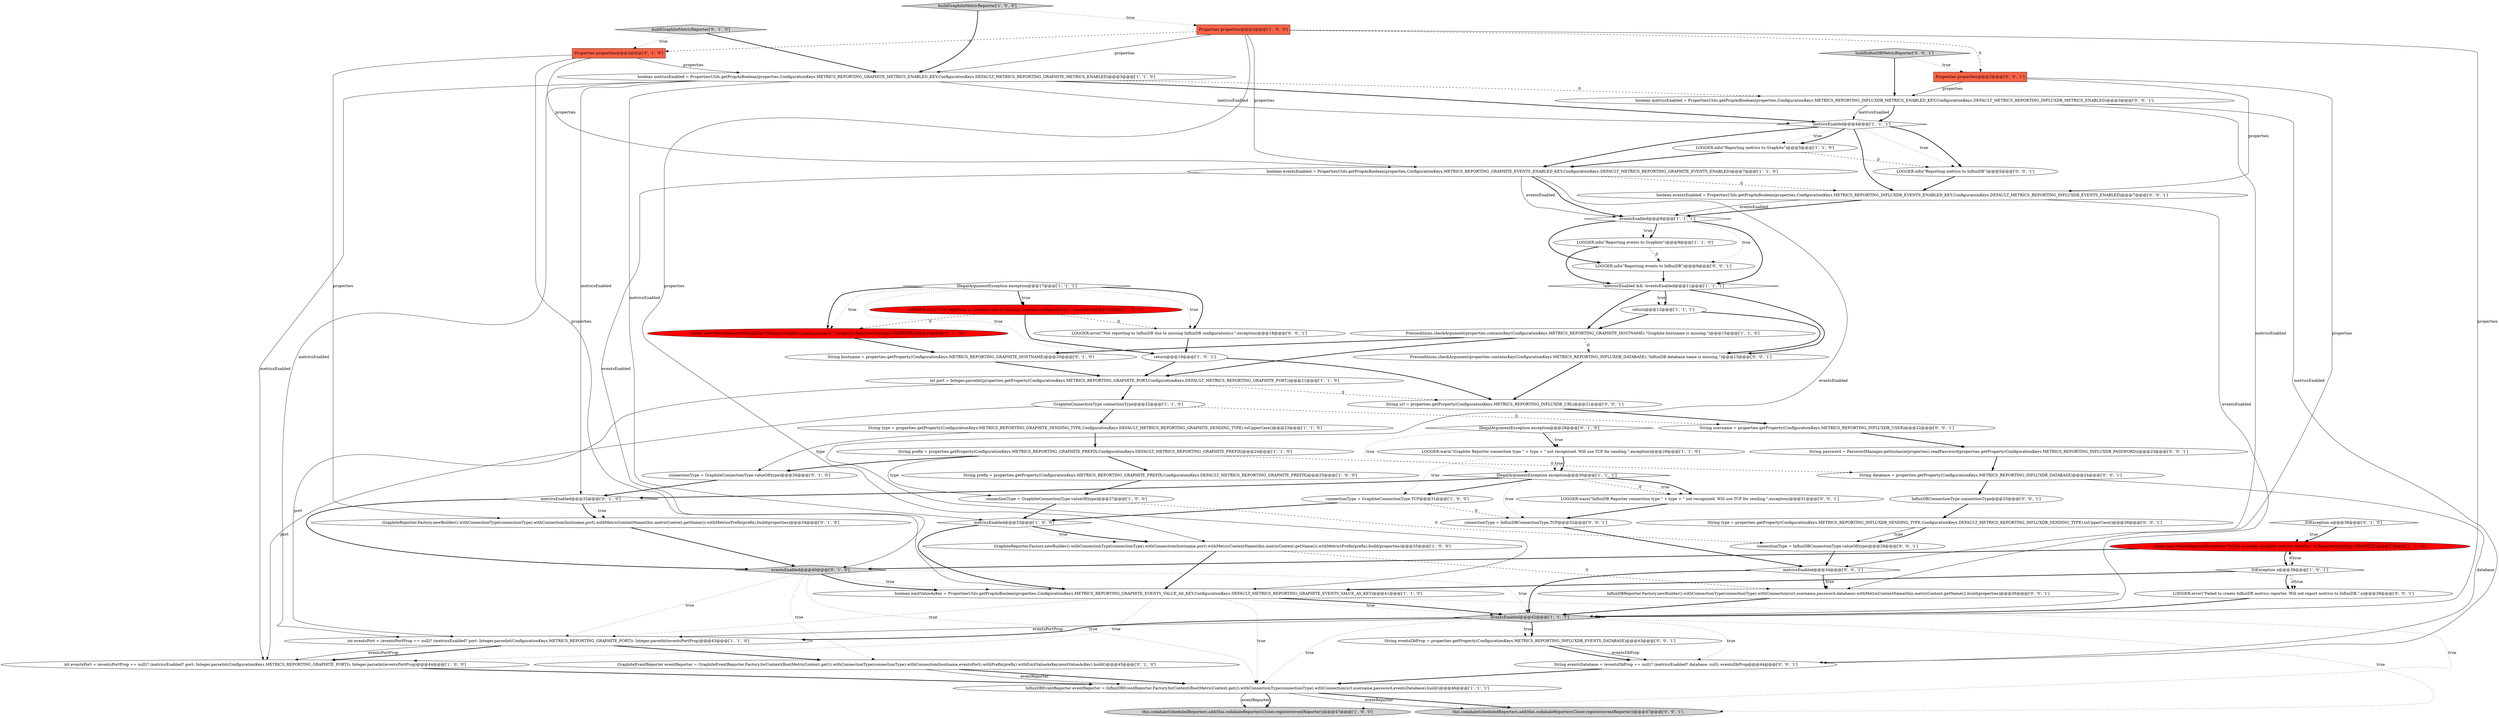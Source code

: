 digraph {
44 [style = filled, label = "LOGGER.info(\"Reporting events to InfluxDB\")@@@9@@@['0', '0', '1']", fillcolor = white, shape = ellipse image = "AAA0AAABBB3BBB"];
55 [style = filled, label = "LOGGER.info(\"Reporting metrics to InfluxDB\")@@@5@@@['0', '0', '1']", fillcolor = white, shape = ellipse image = "AAA0AAABBB3BBB"];
54 [style = filled, label = "this.codahaleScheduledReporters.add(this.codahaleReportersCloser.register(eventReporter))@@@47@@@['0', '0', '1']", fillcolor = lightgray, shape = ellipse image = "AAA0AAABBB3BBB"];
65 [style = filled, label = "LOGGER.error(\"Failed to create InfluxDB metrics reporter. Will not report metrics to InfluxDB.\",e)@@@39@@@['0', '0', '1']", fillcolor = white, shape = ellipse image = "AAA0AAABBB3BBB"];
25 [style = filled, label = "boolean emitValueAsKey = PropertiesUtils.getPropAsBoolean(properties,ConfigurationKeys.METRICS_REPORTING_GRAPHITE_EVENTS_VALUE_AS_KEY,ConfigurationKeys.DEFAULT_METRICS_REPORTING_GRAPHITE_EVENTS_VALUE_AS_KEY)@@@41@@@['1', '1', '0']", fillcolor = white, shape = ellipse image = "AAA0AAABBB1BBB"];
40 [style = filled, label = "Properties properties@@@2@@@['0', '1', '0']", fillcolor = tomato, shape = box image = "AAA1AAABBB2BBB"];
5 [style = filled, label = "String type = properties.getProperty(ConfigurationKeys.METRICS_REPORTING_GRAPHITE_SENDING_TYPE,ConfigurationKeys.DEFAULT_METRICS_REPORTING_GRAPHITE_SENDING_TYPE).toUpperCase()@@@23@@@['1', '1', '0']", fillcolor = white, shape = ellipse image = "AAA0AAABBB1BBB"];
17 [style = filled, label = "connectionType = GraphiteConnectionType.TCP@@@31@@@['1', '0', '0']", fillcolor = white, shape = ellipse image = "AAA0AAABBB1BBB"];
60 [style = filled, label = "buildInfluxDBMetricReporter['0', '0', '1']", fillcolor = lightgray, shape = diamond image = "AAA0AAABBB3BBB"];
1 [style = filled, label = "return@@@12@@@['1', '1', '1']", fillcolor = white, shape = ellipse image = "AAA0AAABBB1BBB"];
63 [style = filled, label = "String eventsDbProp = properties.getProperty(ConfigurationKeys.METRICS_REPORTING_INFLUXDB_EVENTS_DATABASE)@@@43@@@['0', '0', '1']", fillcolor = white, shape = ellipse image = "AAA0AAABBB3BBB"];
39 [style = filled, label = "IOException e@@@36@@@['0', '1', '0']", fillcolor = white, shape = diamond image = "AAA0AAABBB2BBB"];
30 [style = filled, label = "LOGGER.info(\"Reporting events to Graphite\")@@@9@@@['1', '1', '0']", fillcolor = white, shape = ellipse image = "AAA0AAABBB1BBB"];
13 [style = filled, label = "Properties properties@@@2@@@['1', '0', '0']", fillcolor = tomato, shape = box image = "AAA1AAABBB1BBB"];
22 [style = filled, label = "metricsEnabled@@@33@@@['1', '0', '0']", fillcolor = white, shape = diamond image = "AAA0AAABBB1BBB"];
35 [style = filled, label = "eventsEnabled@@@40@@@['0', '1', '0']", fillcolor = lightgray, shape = diamond image = "AAA0AAABBB2BBB"];
51 [style = filled, label = "boolean metricsEnabled = PropertiesUtils.getPropAsBoolean(properties,ConfigurationKeys.METRICS_REPORTING_INFLUXDB_METRICS_ENABLED_KEY,ConfigurationKeys.DEFAULT_METRICS_REPORTING_INFLUXDB_METRICS_ENABLED)@@@3@@@['0', '0', '1']", fillcolor = white, shape = ellipse image = "AAA0AAABBB3BBB"];
45 [style = filled, label = "String eventsDatabase = (eventsDbProp == null)? (metricsEnabled? database: null): eventsDbProp@@@44@@@['0', '0', '1']", fillcolor = white, shape = ellipse image = "AAA0AAABBB3BBB"];
37 [style = filled, label = "throw new MetricReporterException(\"Missing Graphite configuration(s).\",exception,ReporterSinkType.GRAPHITE)@@@18@@@['0', '1', '0']", fillcolor = red, shape = ellipse image = "AAA1AAABBB2BBB"];
42 [style = filled, label = "IllegalArgumentException exception@@@28@@@['0', '1', '0']", fillcolor = white, shape = diamond image = "AAA0AAABBB2BBB"];
33 [style = filled, label = "metricsEnabled@@@32@@@['0', '1', '0']", fillcolor = white, shape = diamond image = "AAA0AAABBB2BBB"];
12 [style = filled, label = "LOGGER.warn(\"Graphite Reporter connection type \" + type + \" not recognized. Will use TCP for sending.\",exception)@@@29@@@['1', '1', '0']", fillcolor = white, shape = ellipse image = "AAA0AAABBB1BBB"];
58 [style = filled, label = "LOGGER.warn(\"InfluxDB Reporter connection type \" + type + \" not recognized. Will use TCP for sending.\",exception)@@@31@@@['0', '0', '1']", fillcolor = white, shape = ellipse image = "AAA0AAABBB3BBB"];
28 [style = filled, label = "String prefix = properties.getProperty(ConfigurationKeys.METRICS_REPORTING_GRAPHITE_PREFIX,ConfigurationKeys.DEFAULT_METRICS_REPORTING_GRAPHITE_PREFIX)@@@25@@@['1', '0', '0']", fillcolor = white, shape = ellipse image = "AAA0AAABBB1BBB"];
57 [style = filled, label = "LOGGER.error(\"Not reporting to InfluxDB due to missing InfluxDB configuration(s).\",exception)@@@18@@@['0', '0', '1']", fillcolor = white, shape = ellipse image = "AAA0AAABBB3BBB"];
24 [style = filled, label = "IllegalArgumentException exception@@@17@@@['1', '1', '1']", fillcolor = white, shape = diamond image = "AAA0AAABBB1BBB"];
10 [style = filled, label = "throw new MetricReporterException(\"Failed to create Graphite metrics reporter.\",e,ReporterSinkType.GRAPHITE)@@@37@@@['1', '1', '0']", fillcolor = red, shape = ellipse image = "AAA1AAABBB1BBB"];
19 [style = filled, label = "buildGraphiteMetricReporter['1', '0', '0']", fillcolor = lightgray, shape = diamond image = "AAA0AAABBB1BBB"];
34 [style = filled, label = "connectionType = GraphiteConnectionType.valueOf(type)@@@26@@@['0', '1', '0']", fillcolor = white, shape = ellipse image = "AAA0AAABBB2BBB"];
36 [style = filled, label = "String hostname = properties.getProperty(ConfigurationKeys.METRICS_REPORTING_GRAPHITE_HOSTNAME)@@@20@@@['0', '1', '0']", fillcolor = white, shape = ellipse image = "AAA0AAABBB2BBB"];
56 [style = filled, label = "Properties properties@@@2@@@['0', '0', '1']", fillcolor = tomato, shape = box image = "AAA0AAABBB3BBB"];
41 [style = filled, label = "GraphiteReporter.Factory.newBuilder().withConnectionType(connectionType).withConnection(hostname,port).withMetricContextName(this.metricContext.getName()).withMetricsPrefix(prefix).build(properties)@@@34@@@['0', '1', '0']", fillcolor = white, shape = ellipse image = "AAA0AAABBB2BBB"];
9 [style = filled, label = "IOException e@@@38@@@['1', '0', '1']", fillcolor = white, shape = diamond image = "AAA0AAABBB1BBB"];
4 [style = filled, label = "!metricsEnabled && !eventsEnabled@@@11@@@['1', '1', '1']", fillcolor = white, shape = diamond image = "AAA0AAABBB1BBB"];
8 [style = filled, label = "int eventsPort = (eventsPortProp == null)? (metricsEnabled? port: Integer.parseInt(ConfigurationKeys.METRICS_REPORTING_GRAPHITE_PORT)): Integer.parseInt(eventsPortProp)@@@44@@@['1', '0', '0']", fillcolor = white, shape = ellipse image = "AAA0AAABBB1BBB"];
21 [style = filled, label = "boolean eventsEnabled = PropertiesUtils.getPropAsBoolean(properties,ConfigurationKeys.METRICS_REPORTING_GRAPHITE_EVENTS_ENABLED_KEY,ConfigurationKeys.DEFAULT_METRICS_REPORTING_GRAPHITE_EVENTS_ENABLED)@@@7@@@['1', '1', '0']", fillcolor = white, shape = ellipse image = "AAA0AAABBB1BBB"];
29 [style = filled, label = "int port = Integer.parseInt(properties.getProperty(ConfigurationKeys.METRICS_REPORTING_GRAPHITE_PORT,ConfigurationKeys.DEFAULT_METRICS_REPORTING_GRAPHITE_PORT))@@@21@@@['1', '1', '0']", fillcolor = white, shape = ellipse image = "AAA0AAABBB1BBB"];
38 [style = filled, label = "GraphiteEventReporter eventReporter = GraphiteEventReporter.Factory.forContext(RootMetricContext.get()).withConnectionType(connectionType).withConnection(hostname,eventsPort).withPrefix(prefix).withEmitValueAsKey(emitValueAsKey).build()@@@45@@@['0', '1', '0']", fillcolor = white, shape = ellipse image = "AAA0AAABBB2BBB"];
31 [style = filled, label = "IllegalArgumentException exception@@@30@@@['1', '1', '1']", fillcolor = white, shape = diamond image = "AAA0AAABBB1BBB"];
52 [style = filled, label = "String url = properties.getProperty(ConfigurationKeys.METRICS_REPORTING_INFLUXDB_URL)@@@21@@@['0', '0', '1']", fillcolor = white, shape = ellipse image = "AAA0AAABBB3BBB"];
62 [style = filled, label = "String database = properties.getProperty(ConfigurationKeys.METRICS_REPORTING_INFLUXDB_DATABASE)@@@24@@@['0', '0', '1']", fillcolor = white, shape = ellipse image = "AAA0AAABBB3BBB"];
49 [style = filled, label = "String username = properties.getProperty(ConfigurationKeys.METRICS_REPORTING_INFLUXDB_USER)@@@22@@@['0', '0', '1']", fillcolor = white, shape = ellipse image = "AAA0AAABBB3BBB"];
61 [style = filled, label = "connectionType = InfluxDBConnectionType.TCP@@@32@@@['0', '0', '1']", fillcolor = white, shape = ellipse image = "AAA0AAABBB3BBB"];
0 [style = filled, label = "eventsEnabled@@@8@@@['1', '1', '1']", fillcolor = white, shape = diamond image = "AAA0AAABBB1BBB"];
27 [style = filled, label = "connectionType = GraphiteConnectionType.valueOf(type)@@@27@@@['1', '0', '0']", fillcolor = white, shape = ellipse image = "AAA0AAABBB1BBB"];
15 [style = filled, label = "LOGGER.info(\"Reporting metrics to Graphite\")@@@5@@@['1', '1', '0']", fillcolor = white, shape = ellipse image = "AAA0AAABBB1BBB"];
26 [style = filled, label = "return@@@19@@@['1', '0', '1']", fillcolor = white, shape = ellipse image = "AAA0AAABBB1BBB"];
53 [style = filled, label = "String password = PasswordManager.getInstance(properties).readPassword(properties.getProperty(ConfigurationKeys.METRICS_REPORTING_INFLUXDB_PASSWORD))@@@23@@@['0', '0', '1']", fillcolor = white, shape = ellipse image = "AAA0AAABBB3BBB"];
50 [style = filled, label = "metricsEnabled@@@34@@@['0', '0', '1']", fillcolor = white, shape = diamond image = "AAA0AAABBB3BBB"];
48 [style = filled, label = "Preconditions.checkArgument(properties.containsKey(ConfigurationKeys.METRICS_REPORTING_INFLUXDB_DATABASE),\"InfluxDB database name is missing.\")@@@15@@@['0', '0', '1']", fillcolor = white, shape = ellipse image = "AAA0AAABBB3BBB"];
3 [style = filled, label = "GraphiteConnectionType connectionType@@@22@@@['1', '1', '0']", fillcolor = white, shape = ellipse image = "AAA0AAABBB1BBB"];
66 [style = filled, label = "InfluxDBConnectionType connectionType@@@25@@@['0', '0', '1']", fillcolor = white, shape = ellipse image = "AAA0AAABBB3BBB"];
2 [style = filled, label = "Preconditions.checkArgument(properties.containsKey(ConfigurationKeys.METRICS_REPORTING_GRAPHITE_HOSTNAME),\"Graphite hostname is missing.\")@@@15@@@['1', '1', '0']", fillcolor = white, shape = ellipse image = "AAA0AAABBB1BBB"];
23 [style = filled, label = "eventsEnabled@@@42@@@['1', '1', '1']", fillcolor = lightgray, shape = diamond image = "AAA0AAABBB1BBB"];
20 [style = filled, label = "LOGGER.error(\"Not reporting to Graphite due to missing Graphite configuration(s).\",exception)@@@18@@@['1', '0', '0']", fillcolor = red, shape = ellipse image = "AAA1AAABBB1BBB"];
6 [style = filled, label = "InfluxDBEventReporter eventReporter = InfluxDBEventReporter.Factory.forContext(RootMetricContext.get()).withConnectionType(connectionType).withConnection(url,username,password,eventsDatabase).build()@@@46@@@['1', '1', '1']", fillcolor = white, shape = ellipse image = "AAA0AAABBB1BBB"];
11 [style = filled, label = "String prefix = properties.getProperty(ConfigurationKeys.METRICS_REPORTING_GRAPHITE_PREFIX,ConfigurationKeys.DEFAULT_METRICS_REPORTING_GRAPHITE_PREFIX)@@@24@@@['1', '1', '0']", fillcolor = white, shape = ellipse image = "AAA0AAABBB1BBB"];
14 [style = filled, label = "boolean metricsEnabled = PropertiesUtils.getPropAsBoolean(properties,ConfigurationKeys.METRICS_REPORTING_GRAPHITE_METRICS_ENABLED_KEY,ConfigurationKeys.DEFAULT_METRICS_REPORTING_GRAPHITE_METRICS_ENABLED)@@@3@@@['1', '1', '0']", fillcolor = white, shape = ellipse image = "AAA0AAABBB1BBB"];
16 [style = filled, label = "this.codahaleScheduledReporters.add(this.codahaleReportersCloser.register(eventReporter))@@@47@@@['1', '0', '0']", fillcolor = lightgray, shape = ellipse image = "AAA0AAABBB1BBB"];
7 [style = filled, label = "metricsEnabled@@@4@@@['1', '1', '1']", fillcolor = white, shape = diamond image = "AAA0AAABBB1BBB"];
59 [style = filled, label = "connectionType = InfluxDBConnectionType.valueOf(type)@@@28@@@['0', '0', '1']", fillcolor = white, shape = ellipse image = "AAA0AAABBB3BBB"];
64 [style = filled, label = "String type = properties.getProperty(ConfigurationKeys.METRICS_REPORTING_INFLUXDB_SENDING_TYPE,ConfigurationKeys.DEFAULT_METRICS_REPORTING_INFLUXDB_SENDING_TYPE).toUpperCase()@@@26@@@['0', '0', '1']", fillcolor = white, shape = ellipse image = "AAA0AAABBB3BBB"];
43 [style = filled, label = "buildGraphiteMetricReporter['0', '1', '0']", fillcolor = lightgray, shape = diamond image = "AAA0AAABBB2BBB"];
46 [style = filled, label = "boolean eventsEnabled = PropertiesUtils.getPropAsBoolean(properties,ConfigurationKeys.METRICS_REPORTING_INFLUXDB_EVENTS_ENABLED_KEY,ConfigurationKeys.DEFAULT_METRICS_REPORTING_INFLUXDB_EVENTS_ENABLED)@@@7@@@['0', '0', '1']", fillcolor = white, shape = ellipse image = "AAA0AAABBB3BBB"];
47 [style = filled, label = "InfluxDBReporter.Factory.newBuilder().withConnectionType(connectionType).withConnection(url,username,password,database).withMetricContextName(this.metricContext.getName()).build(properties)@@@36@@@['0', '0', '1']", fillcolor = white, shape = ellipse image = "AAA0AAABBB3BBB"];
18 [style = filled, label = "int eventsPort = (eventsPortProp == null)? (metricsEnabled? port: Integer.parseInt(ConfigurationKeys.METRICS_REPORTING_GRAPHITE_PORT)): Integer.parseInt(eventsPortProp)@@@43@@@['1', '1', '0']", fillcolor = white, shape = ellipse image = "AAA0AAABBB1BBB"];
32 [style = filled, label = "GraphiteReporter.Factory.newBuilder().withConnectionType(connectionType).withConnection(hostname,port).withMetricContextName(this.metricContext.getName()).withMetricsPrefix(prefix).build(properties)@@@35@@@['1', '0', '0']", fillcolor = white, shape = ellipse image = "AAA0AAABBB1BBB"];
32->47 [style = dashed, label="0"];
0->30 [style = bold, label=""];
13->56 [style = dashed, label="0"];
23->18 [style = solid, label="eventsPortProp"];
23->63 [style = dotted, label="true"];
46->0 [style = bold, label=""];
30->44 [style = dashed, label="0"];
4->1 [style = dotted, label="true"];
15->21 [style = bold, label=""];
20->26 [style = bold, label=""];
36->29 [style = bold, label=""];
24->57 [style = bold, label=""];
10->35 [style = bold, label=""];
8->6 [style = bold, label=""];
9->65 [style = bold, label=""];
20->37 [style = dashed, label="0"];
29->52 [style = dashed, label="0"];
14->7 [style = bold, label=""];
25->18 [style = dotted, label="true"];
48->52 [style = bold, label=""];
40->21 [style = solid, label="properties"];
3->5 [style = bold, label=""];
14->22 [style = solid, label="metricsEnabled"];
45->6 [style = bold, label=""];
21->0 [style = solid, label="eventsEnabled"];
66->64 [style = bold, label=""];
51->7 [style = bold, label=""];
32->25 [style = bold, label=""];
2->36 [style = bold, label=""];
24->57 [style = dotted, label="true"];
14->18 [style = solid, label="metricsEnabled"];
60->51 [style = bold, label=""];
18->38 [style = bold, label=""];
11->28 [style = bold, label=""];
22->25 [style = bold, label=""];
12->17 [style = dotted, label="true"];
3->8 [style = solid, label="port"];
0->44 [style = dotted, label="true"];
31->58 [style = dashed, label="0"];
12->31 [style = dotted, label="true"];
50->23 [style = bold, label=""];
37->36 [style = bold, label=""];
21->0 [style = bold, label=""];
7->46 [style = bold, label=""];
35->6 [style = dotted, label="true"];
6->54 [style = bold, label=""];
14->8 [style = solid, label="metricsEnabled"];
34->33 [style = bold, label=""];
35->38 [style = dotted, label="true"];
13->32 [style = solid, label="properties"];
9->65 [style = dashed, label="0"];
22->32 [style = bold, label=""];
33->41 [style = bold, label=""];
56->46 [style = solid, label="properties"];
4->2 [style = bold, label=""];
13->40 [style = dashed, label="0"];
27->59 [style = dashed, label="0"];
7->55 [style = bold, label=""];
27->22 [style = bold, label=""];
51->45 [style = solid, label="metricsEnabled"];
62->45 [style = solid, label="database"];
38->6 [style = bold, label=""];
24->20 [style = bold, label=""];
5->34 [style = solid, label="type"];
2->48 [style = dashed, label="0"];
44->4 [style = bold, label=""];
24->26 [style = dotted, label="true"];
20->57 [style = dashed, label="0"];
31->33 [style = bold, label=""];
25->6 [style = dotted, label="true"];
13->14 [style = solid, label="properties"];
39->10 [style = dotted, label="true"];
63->45 [style = solid, label="eventsDbProp"];
5->11 [style = bold, label=""];
0->44 [style = bold, label=""];
25->23 [style = dotted, label="true"];
35->18 [style = dotted, label="true"];
22->32 [style = dotted, label="true"];
40->14 [style = solid, label="properties"];
12->31 [style = bold, label=""];
31->58 [style = dotted, label="true"];
25->8 [style = dotted, label="true"];
63->45 [style = bold, label=""];
6->54 [style = solid, label="eventReporter"];
35->25 [style = dotted, label="true"];
64->59 [style = solid, label="type"];
21->46 [style = dashed, label="0"];
46->0 [style = solid, label="eventsEnabled"];
59->50 [style = bold, label=""];
58->61 [style = bold, label=""];
60->56 [style = dotted, label="true"];
1->48 [style = bold, label=""];
57->26 [style = bold, label=""];
6->16 [style = solid, label="eventReporter"];
56->51 [style = solid, label="properties"];
62->66 [style = bold, label=""];
64->59 [style = bold, label=""];
10->9 [style = dotted, label="true"];
14->7 [style = solid, label="metricsEnabled"];
7->15 [style = dotted, label="true"];
0->30 [style = dotted, label="true"];
21->25 [style = solid, label="eventsEnabled"];
11->62 [style = dashed, label="0"];
35->25 [style = bold, label=""];
53->62 [style = bold, label=""];
13->23 [style = solid, label="properties"];
26->52 [style = bold, label=""];
56->47 [style = solid, label="properties"];
21->35 [style = solid, label="eventsEnabled"];
19->14 [style = bold, label=""];
43->14 [style = bold, label=""];
24->20 [style = dotted, label="true"];
23->63 [style = bold, label=""];
23->45 [style = dotted, label="true"];
43->40 [style = dotted, label="true"];
7->15 [style = bold, label=""];
33->41 [style = dotted, label="true"];
4->1 [style = bold, label=""];
13->21 [style = solid, label="properties"];
1->2 [style = bold, label=""];
10->9 [style = bold, label=""];
18->8 [style = bold, label=""];
31->17 [style = bold, label=""];
4->48 [style = bold, label=""];
47->23 [style = bold, label=""];
35->23 [style = dotted, label="true"];
23->18 [style = bold, label=""];
25->16 [style = dotted, label="true"];
41->35 [style = bold, label=""];
11->27 [style = solid, label="type"];
33->35 [style = bold, label=""];
23->54 [style = dotted, label="true"];
9->10 [style = dashed, label="0"];
31->58 [style = bold, label=""];
18->8 [style = solid, label="eventsPortProp"];
52->49 [style = bold, label=""];
23->6 [style = dotted, label="true"];
25->23 [style = bold, label=""];
26->29 [style = bold, label=""];
29->3 [style = bold, label=""];
7->55 [style = dotted, label="true"];
14->51 [style = dashed, label="0"];
9->65 [style = dotted, label="true"];
42->31 [style = dotted, label="true"];
46->23 [style = solid, label="eventsEnabled"];
19->13 [style = dotted, label="true"];
42->12 [style = bold, label=""];
51->7 [style = solid, label="metricsEnabled"];
17->22 [style = bold, label=""];
50->47 [style = dotted, label="true"];
49->53 [style = bold, label=""];
38->6 [style = solid, label="eventReporter"];
42->12 [style = dotted, label="true"];
31->61 [style = dotted, label="true"];
15->55 [style = dashed, label="0"];
11->34 [style = bold, label=""];
55->46 [style = bold, label=""];
40->25 [style = solid, label="properties"];
0->4 [style = bold, label=""];
6->16 [style = bold, label=""];
30->4 [style = bold, label=""];
50->47 [style = bold, label=""];
3->49 [style = dashed, label="0"];
9->25 [style = bold, label=""];
29->18 [style = solid, label="port"];
24->37 [style = bold, label=""];
39->10 [style = bold, label=""];
61->50 [style = bold, label=""];
24->37 [style = dotted, label="true"];
17->61 [style = dashed, label="0"];
7->21 [style = bold, label=""];
14->33 [style = solid, label="metricsEnabled"];
28->27 [style = bold, label=""];
51->50 [style = solid, label="metricsEnabled"];
2->29 [style = bold, label=""];
40->41 [style = solid, label="properties"];
65->23 [style = bold, label=""];
}
